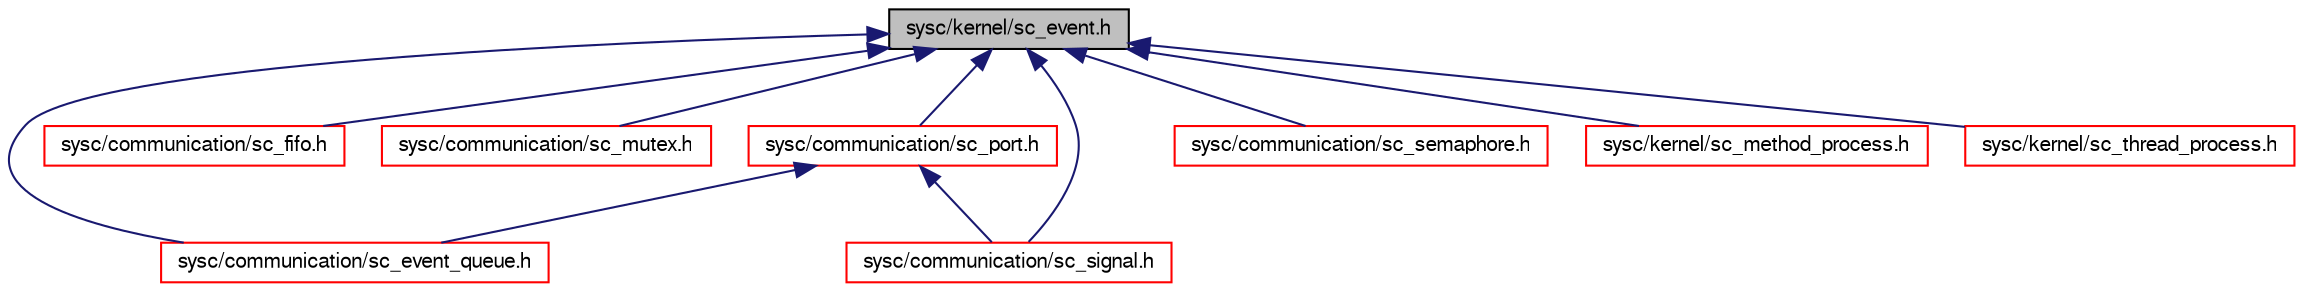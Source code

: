 digraph G
{
  edge [fontname="FreeSans",fontsize="10",labelfontname="FreeSans",labelfontsize="10"];
  node [fontname="FreeSans",fontsize="10",shape=record];
  Node1 [label="sysc/kernel/sc_event.h",height=0.2,width=0.4,color="black", fillcolor="grey75", style="filled" fontcolor="black"];
  Node1 -> Node2 [dir=back,color="midnightblue",fontsize="10",style="solid",fontname="FreeSans"];
  Node2 [label="sysc/communication/sc_event_queue.h",height=0.2,width=0.4,color="red", fillcolor="white", style="filled",URL="$a00274.html"];
  Node1 -> Node3 [dir=back,color="midnightblue",fontsize="10",style="solid",fontname="FreeSans"];
  Node3 [label="sysc/communication/sc_fifo.h",height=0.2,width=0.4,color="red", fillcolor="white", style="filled",URL="$a00276.html"];
  Node1 -> Node4 [dir=back,color="midnightblue",fontsize="10",style="solid",fontname="FreeSans"];
  Node4 [label="sysc/communication/sc_mutex.h",height=0.2,width=0.4,color="red", fillcolor="white", style="filled",URL="$a00282.html"];
  Node1 -> Node5 [dir=back,color="midnightblue",fontsize="10",style="solid",fontname="FreeSans"];
  Node5 [label="sysc/communication/sc_port.h",height=0.2,width=0.4,color="red", fillcolor="white", style="filled",URL="$a00284.html"];
  Node5 -> Node2 [dir=back,color="midnightblue",fontsize="10",style="solid",fontname="FreeSans"];
  Node5 -> Node6 [dir=back,color="midnightblue",fontsize="10",style="solid",fontname="FreeSans"];
  Node6 [label="sysc/communication/sc_signal.h",height=0.2,width=0.4,color="red", fillcolor="white", style="filled",URL="$a00288.html"];
  Node1 -> Node7 [dir=back,color="midnightblue",fontsize="10",style="solid",fontname="FreeSans"];
  Node7 [label="sysc/communication/sc_semaphore.h",height=0.2,width=0.4,color="red", fillcolor="white", style="filled",URL="$a00286.html"];
  Node1 -> Node6 [dir=back,color="midnightblue",fontsize="10",style="solid",fontname="FreeSans"];
  Node1 -> Node8 [dir=back,color="midnightblue",fontsize="10",style="solid",fontname="FreeSans"];
  Node8 [label="sysc/kernel/sc_method_process.h",height=0.2,width=0.4,color="red", fillcolor="white", style="filled",URL="$a00357.html"];
  Node1 -> Node9 [dir=back,color="midnightblue",fontsize="10",style="solid",fontname="FreeSans"];
  Node9 [label="sysc/kernel/sc_thread_process.h",height=0.2,width=0.4,color="red", fillcolor="white", style="filled",URL="$a00377.html"];
}
